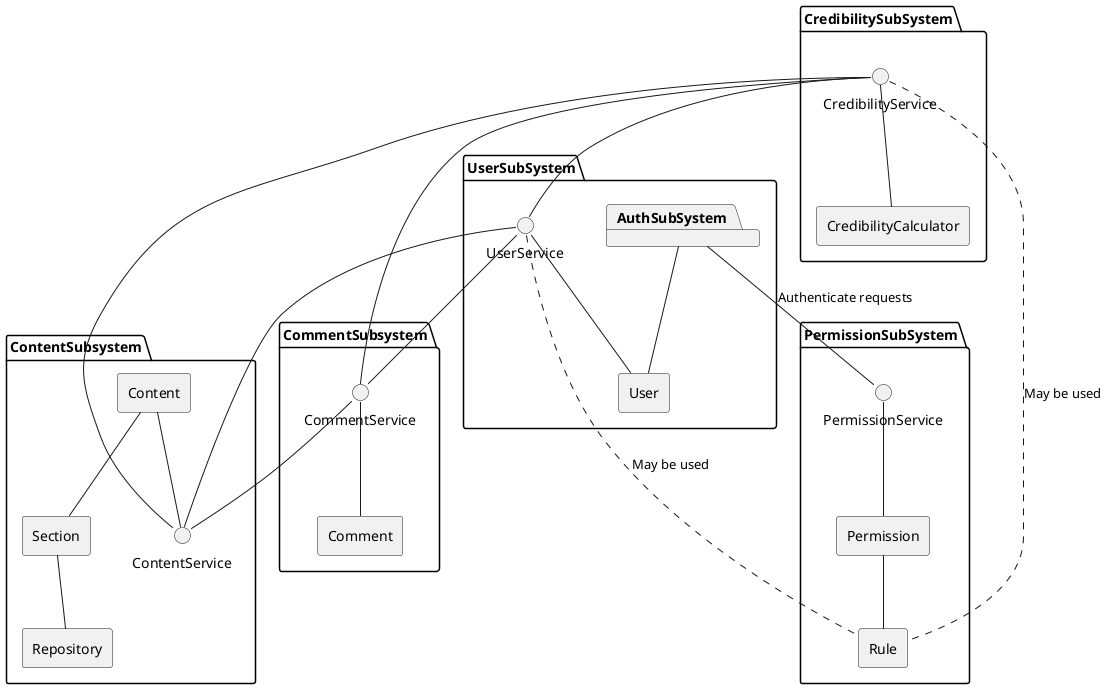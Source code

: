 @startuml
skinparam componentStyle rectangle

package ContentSubsystem {
    component Content
    component Section
    component Repository

    Content -- Section
    Section -- Repository

    interface ContentService
    Content -- ContentService
}

package CommentSubsystem {
    component Comment

    interface CommentService
    CommentService -- Comment
}

CommentService -- ContentService

package UserSubSystem {
    package AuthSubSystem {

    }

    component User

    AuthSubSystem -- User

    interface UserService
    UserService -- User
}

UserService -- ContentService
UserService -- CommentService

package CredibilitySubSystem {
    component CredibilityCalculator

    interface CredibilityService as CredibilityInterface
    CredibilityInterface -- CredibilityCalculator
}

CredibilityInterface -- CommentService
CredibilityInterface -- ContentService
CredibilityInterface -- UserService

package PermissionSubSystem {
    component Permission
    component Rule

    Permission -- Rule

    interface PermissionService
    PermissionService -- Permission
}

CredibilityInterface .. Rule : May be used
UserService .. Rule : May be used

AuthSubSystem -- PermissionService : Authenticate requests
@enduml